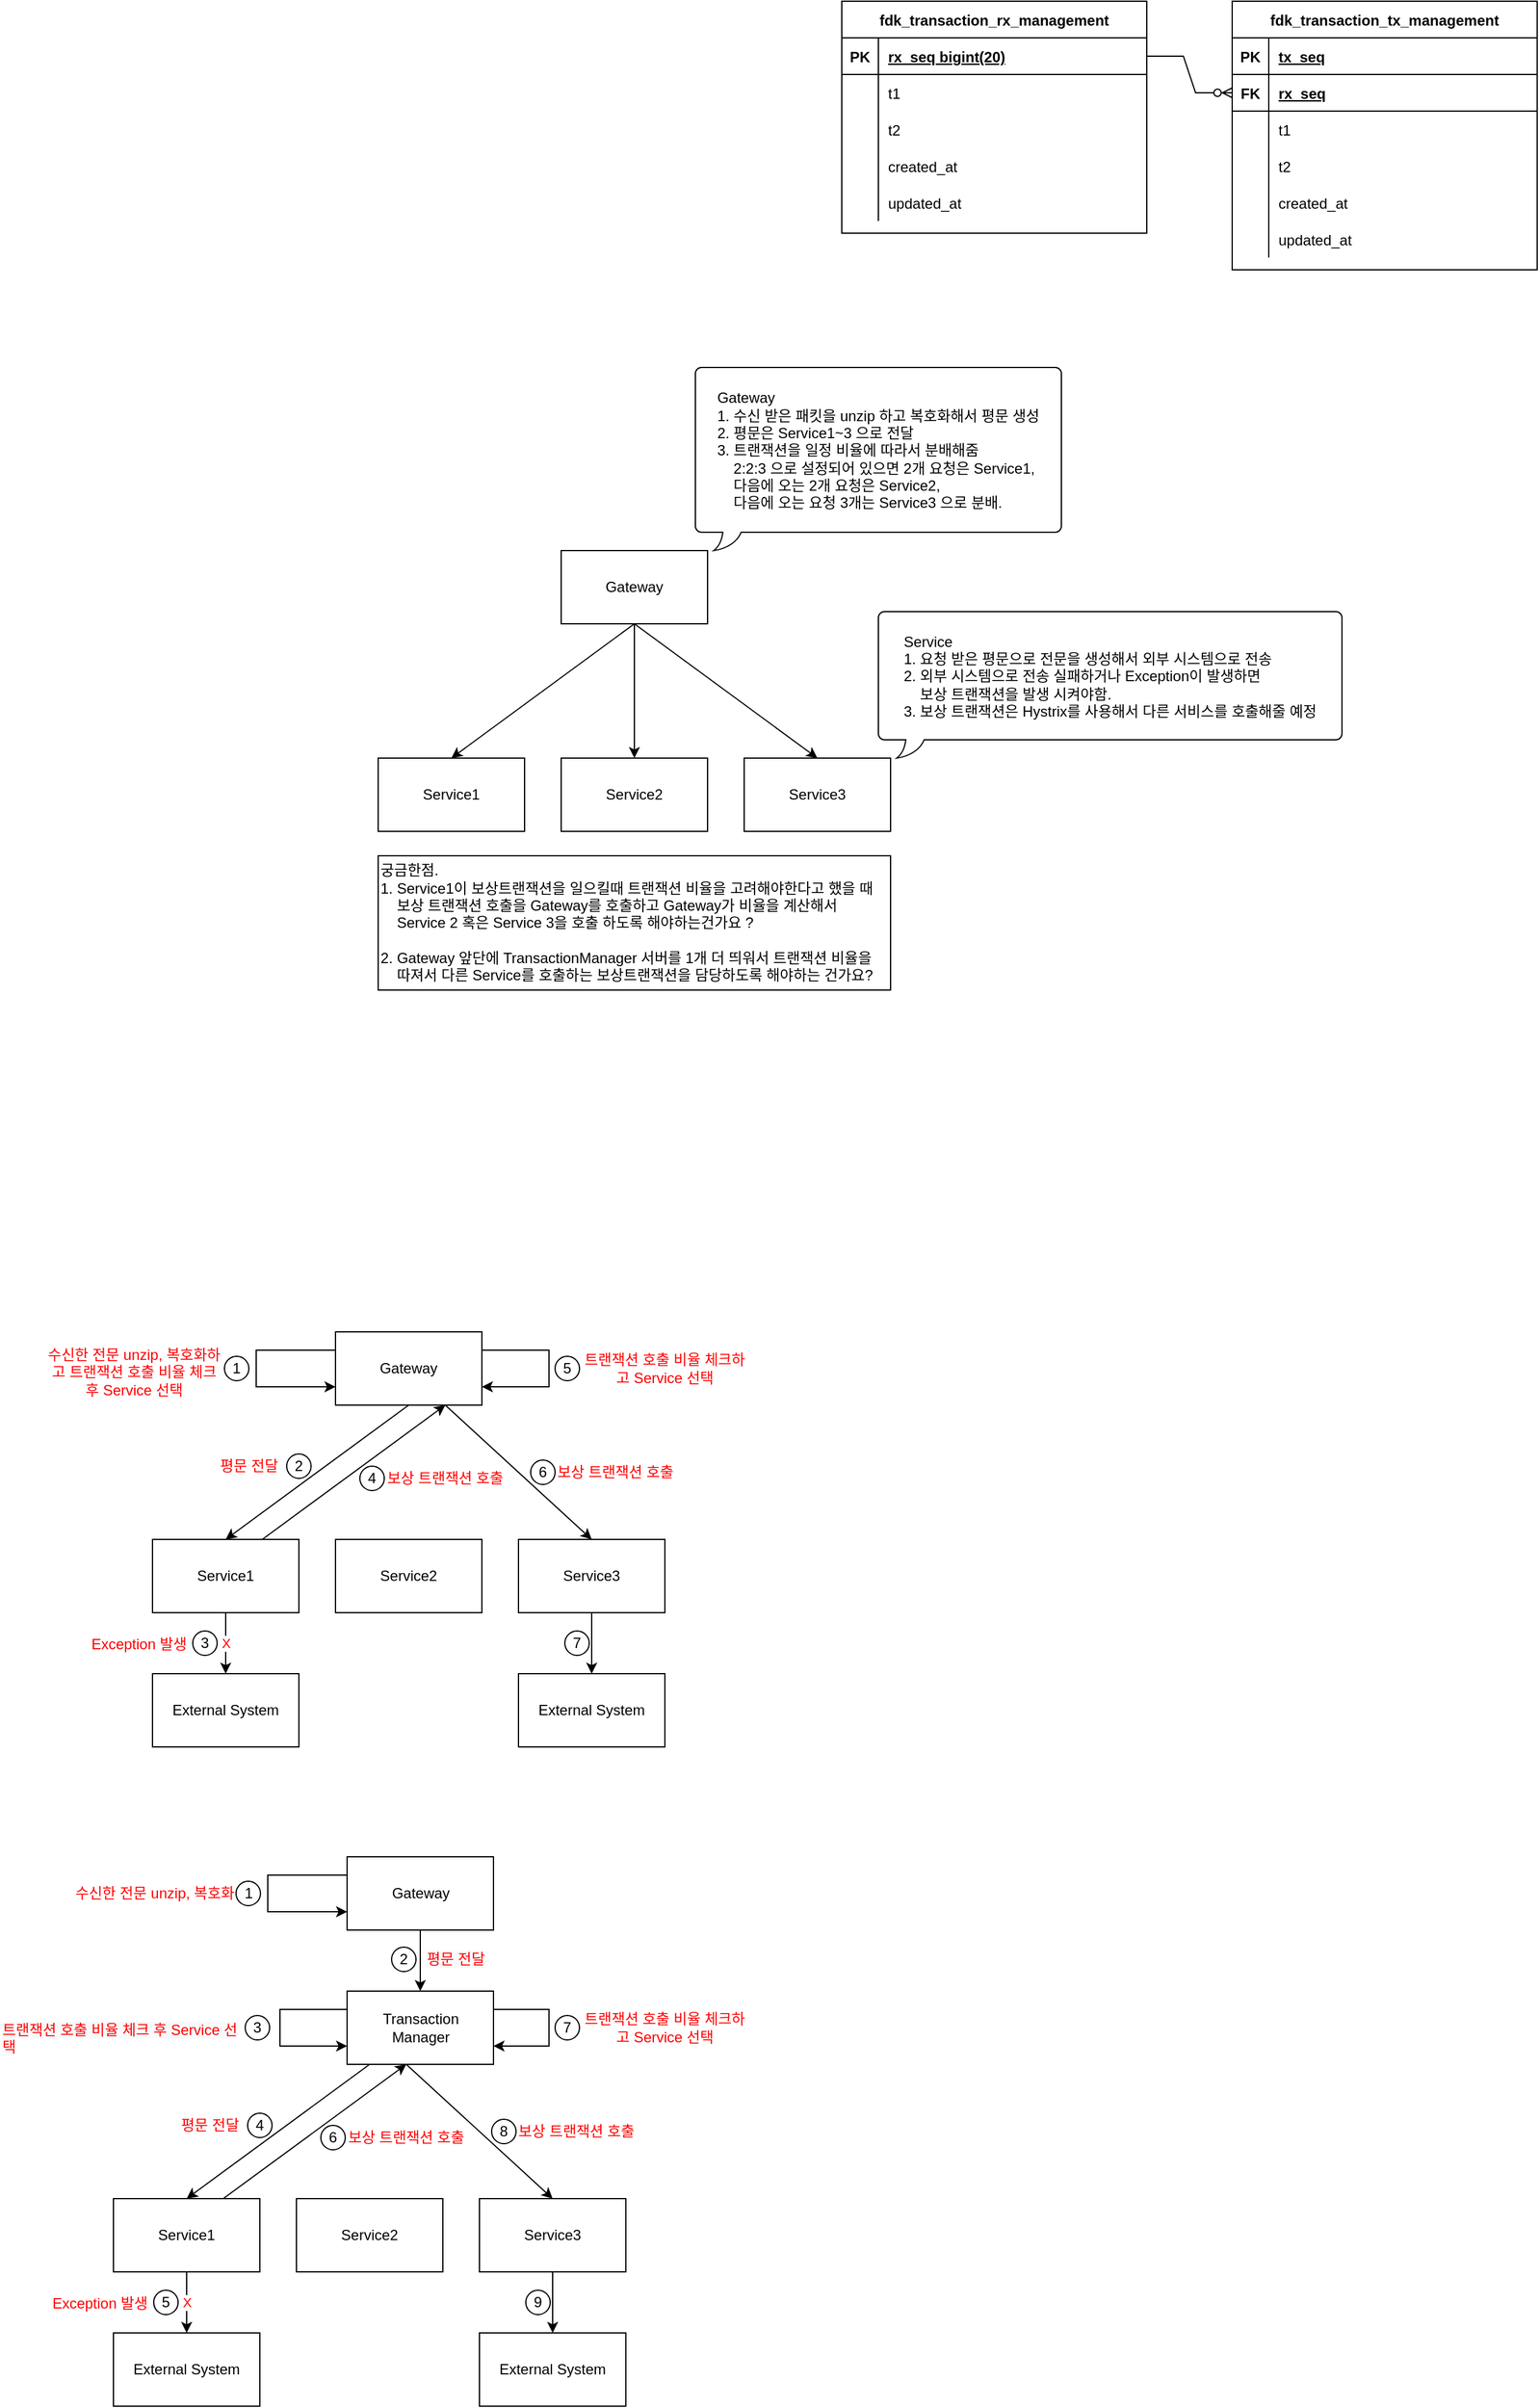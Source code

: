 <mxfile version="20.0.3" type="device"><diagram id="dr3csFHI7bt7FyzH8I2Q" name="Page-1"><mxGraphModel dx="2061" dy="793" grid="1" gridSize="10" guides="1" tooltips="1" connect="1" arrows="1" fold="1" page="1" pageScale="1" pageWidth="827" pageHeight="1169" math="0" shadow="0"><root><mxCell id="0"/><mxCell id="1" parent="0"/><mxCell id="jpMr4jHeJOyTuj1pDXC3-27" value="fdk_transaction_rx_management" style="shape=table;startSize=30;container=1;collapsible=1;childLayout=tableLayout;fixedRows=1;rowLines=0;fontStyle=1;align=center;resizeLast=1;" parent="1" vertex="1"><mxGeometry x="-40" y="240" width="250" height="190" as="geometry"><mxRectangle x="320" y="240" width="230" height="30" as="alternateBounds"/></mxGeometry></mxCell><mxCell id="jpMr4jHeJOyTuj1pDXC3-28" value="" style="shape=tableRow;horizontal=0;startSize=0;swimlaneHead=0;swimlaneBody=0;fillColor=none;collapsible=0;dropTarget=0;points=[[0,0.5],[1,0.5]];portConstraint=eastwest;top=0;left=0;right=0;bottom=1;" parent="jpMr4jHeJOyTuj1pDXC3-27" vertex="1"><mxGeometry y="30" width="250" height="30" as="geometry"/></mxCell><mxCell id="jpMr4jHeJOyTuj1pDXC3-29" value="PK" style="shape=partialRectangle;connectable=0;fillColor=none;top=0;left=0;bottom=0;right=0;fontStyle=1;overflow=hidden;" parent="jpMr4jHeJOyTuj1pDXC3-28" vertex="1"><mxGeometry width="30" height="30" as="geometry"><mxRectangle width="30" height="30" as="alternateBounds"/></mxGeometry></mxCell><mxCell id="jpMr4jHeJOyTuj1pDXC3-30" value="rx_seq bigint(20)" style="shape=partialRectangle;connectable=0;fillColor=none;top=0;left=0;bottom=0;right=0;align=left;spacingLeft=6;fontStyle=5;overflow=hidden;" parent="jpMr4jHeJOyTuj1pDXC3-28" vertex="1"><mxGeometry x="30" width="220" height="30" as="geometry"><mxRectangle width="220" height="30" as="alternateBounds"/></mxGeometry></mxCell><mxCell id="jpMr4jHeJOyTuj1pDXC3-31" value="" style="shape=tableRow;horizontal=0;startSize=0;swimlaneHead=0;swimlaneBody=0;fillColor=none;collapsible=0;dropTarget=0;points=[[0,0.5],[1,0.5]];portConstraint=eastwest;top=0;left=0;right=0;bottom=0;" parent="jpMr4jHeJOyTuj1pDXC3-27" vertex="1"><mxGeometry y="60" width="250" height="30" as="geometry"/></mxCell><mxCell id="jpMr4jHeJOyTuj1pDXC3-32" value="" style="shape=partialRectangle;connectable=0;fillColor=none;top=0;left=0;bottom=0;right=0;editable=1;overflow=hidden;" parent="jpMr4jHeJOyTuj1pDXC3-31" vertex="1"><mxGeometry width="30" height="30" as="geometry"><mxRectangle width="30" height="30" as="alternateBounds"/></mxGeometry></mxCell><mxCell id="jpMr4jHeJOyTuj1pDXC3-33" value="t1" style="shape=partialRectangle;connectable=0;fillColor=none;top=0;left=0;bottom=0;right=0;align=left;spacingLeft=6;overflow=hidden;" parent="jpMr4jHeJOyTuj1pDXC3-31" vertex="1"><mxGeometry x="30" width="220" height="30" as="geometry"><mxRectangle width="220" height="30" as="alternateBounds"/></mxGeometry></mxCell><mxCell id="jpMr4jHeJOyTuj1pDXC3-34" value="" style="shape=tableRow;horizontal=0;startSize=0;swimlaneHead=0;swimlaneBody=0;fillColor=none;collapsible=0;dropTarget=0;points=[[0,0.5],[1,0.5]];portConstraint=eastwest;top=0;left=0;right=0;bottom=0;" parent="jpMr4jHeJOyTuj1pDXC3-27" vertex="1"><mxGeometry y="90" width="250" height="30" as="geometry"/></mxCell><mxCell id="jpMr4jHeJOyTuj1pDXC3-35" value="" style="shape=partialRectangle;connectable=0;fillColor=none;top=0;left=0;bottom=0;right=0;editable=1;overflow=hidden;" parent="jpMr4jHeJOyTuj1pDXC3-34" vertex="1"><mxGeometry width="30" height="30" as="geometry"><mxRectangle width="30" height="30" as="alternateBounds"/></mxGeometry></mxCell><mxCell id="jpMr4jHeJOyTuj1pDXC3-36" value="t2" style="shape=partialRectangle;connectable=0;fillColor=none;top=0;left=0;bottom=0;right=0;align=left;spacingLeft=6;overflow=hidden;" parent="jpMr4jHeJOyTuj1pDXC3-34" vertex="1"><mxGeometry x="30" width="220" height="30" as="geometry"><mxRectangle width="220" height="30" as="alternateBounds"/></mxGeometry></mxCell><mxCell id="jpMr4jHeJOyTuj1pDXC3-40" value="" style="shape=tableRow;horizontal=0;startSize=0;swimlaneHead=0;swimlaneBody=0;fillColor=none;collapsible=0;dropTarget=0;points=[[0,0.5],[1,0.5]];portConstraint=eastwest;top=0;left=0;right=0;bottom=0;" parent="jpMr4jHeJOyTuj1pDXC3-27" vertex="1"><mxGeometry y="120" width="250" height="30" as="geometry"/></mxCell><mxCell id="jpMr4jHeJOyTuj1pDXC3-41" value="" style="shape=partialRectangle;connectable=0;fillColor=none;top=0;left=0;bottom=0;right=0;editable=1;overflow=hidden;" parent="jpMr4jHeJOyTuj1pDXC3-40" vertex="1"><mxGeometry width="30" height="30" as="geometry"><mxRectangle width="30" height="30" as="alternateBounds"/></mxGeometry></mxCell><mxCell id="jpMr4jHeJOyTuj1pDXC3-42" value="created_at" style="shape=partialRectangle;connectable=0;fillColor=none;top=0;left=0;bottom=0;right=0;align=left;spacingLeft=6;overflow=hidden;" parent="jpMr4jHeJOyTuj1pDXC3-40" vertex="1"><mxGeometry x="30" width="220" height="30" as="geometry"><mxRectangle width="220" height="30" as="alternateBounds"/></mxGeometry></mxCell><mxCell id="jpMr4jHeJOyTuj1pDXC3-78" value="" style="shape=tableRow;horizontal=0;startSize=0;swimlaneHead=0;swimlaneBody=0;fillColor=none;collapsible=0;dropTarget=0;points=[[0,0.5],[1,0.5]];portConstraint=eastwest;top=0;left=0;right=0;bottom=0;" parent="jpMr4jHeJOyTuj1pDXC3-27" vertex="1"><mxGeometry y="150" width="250" height="30" as="geometry"/></mxCell><mxCell id="jpMr4jHeJOyTuj1pDXC3-79" value="" style="shape=partialRectangle;connectable=0;fillColor=none;top=0;left=0;bottom=0;right=0;editable=1;overflow=hidden;" parent="jpMr4jHeJOyTuj1pDXC3-78" vertex="1"><mxGeometry width="30" height="30" as="geometry"><mxRectangle width="30" height="30" as="alternateBounds"/></mxGeometry></mxCell><mxCell id="jpMr4jHeJOyTuj1pDXC3-80" value="updated_at" style="shape=partialRectangle;connectable=0;fillColor=none;top=0;left=0;bottom=0;right=0;align=left;spacingLeft=6;overflow=hidden;" parent="jpMr4jHeJOyTuj1pDXC3-78" vertex="1"><mxGeometry x="30" width="220" height="30" as="geometry"><mxRectangle width="220" height="30" as="alternateBounds"/></mxGeometry></mxCell><mxCell id="jpMr4jHeJOyTuj1pDXC3-91" value="fdk_transaction_tx_management" style="shape=table;startSize=30;container=1;collapsible=1;childLayout=tableLayout;fixedRows=1;rowLines=0;fontStyle=1;align=center;resizeLast=1;" parent="1" vertex="1"><mxGeometry x="280" y="240" width="250" height="220" as="geometry"><mxRectangle x="320" y="240" width="230" height="30" as="alternateBounds"/></mxGeometry></mxCell><mxCell id="jpMr4jHeJOyTuj1pDXC3-92" value="" style="shape=tableRow;horizontal=0;startSize=0;swimlaneHead=0;swimlaneBody=0;fillColor=none;collapsible=0;dropTarget=0;points=[[0,0.5],[1,0.5]];portConstraint=eastwest;top=0;left=0;right=0;bottom=1;" parent="jpMr4jHeJOyTuj1pDXC3-91" vertex="1"><mxGeometry y="30" width="250" height="30" as="geometry"/></mxCell><mxCell id="jpMr4jHeJOyTuj1pDXC3-93" value="PK" style="shape=partialRectangle;connectable=0;fillColor=none;top=0;left=0;bottom=0;right=0;fontStyle=1;overflow=hidden;" parent="jpMr4jHeJOyTuj1pDXC3-92" vertex="1"><mxGeometry width="30" height="30" as="geometry"><mxRectangle width="30" height="30" as="alternateBounds"/></mxGeometry></mxCell><mxCell id="jpMr4jHeJOyTuj1pDXC3-94" value="tx_seq" style="shape=partialRectangle;connectable=0;fillColor=none;top=0;left=0;bottom=0;right=0;align=left;spacingLeft=6;fontStyle=5;overflow=hidden;" parent="jpMr4jHeJOyTuj1pDXC3-92" vertex="1"><mxGeometry x="30" width="220" height="30" as="geometry"><mxRectangle width="220" height="30" as="alternateBounds"/></mxGeometry></mxCell><mxCell id="jpMr4jHeJOyTuj1pDXC3-110" value="" style="shape=tableRow;horizontal=0;startSize=0;swimlaneHead=0;swimlaneBody=0;fillColor=none;collapsible=0;dropTarget=0;points=[[0,0.5],[1,0.5]];portConstraint=eastwest;top=0;left=0;right=0;bottom=1;" parent="jpMr4jHeJOyTuj1pDXC3-91" vertex="1"><mxGeometry y="60" width="250" height="30" as="geometry"/></mxCell><mxCell id="jpMr4jHeJOyTuj1pDXC3-111" value="FK" style="shape=partialRectangle;connectable=0;fillColor=none;top=0;left=0;bottom=0;right=0;fontStyle=1;overflow=hidden;" parent="jpMr4jHeJOyTuj1pDXC3-110" vertex="1"><mxGeometry width="30" height="30" as="geometry"><mxRectangle width="30" height="30" as="alternateBounds"/></mxGeometry></mxCell><mxCell id="jpMr4jHeJOyTuj1pDXC3-112" value="rx_seq" style="shape=partialRectangle;connectable=0;fillColor=none;top=0;left=0;bottom=0;right=0;align=left;spacingLeft=6;fontStyle=5;overflow=hidden;" parent="jpMr4jHeJOyTuj1pDXC3-110" vertex="1"><mxGeometry x="30" width="220" height="30" as="geometry"><mxRectangle width="220" height="30" as="alternateBounds"/></mxGeometry></mxCell><mxCell id="jpMr4jHeJOyTuj1pDXC3-95" value="" style="shape=tableRow;horizontal=0;startSize=0;swimlaneHead=0;swimlaneBody=0;fillColor=none;collapsible=0;dropTarget=0;points=[[0,0.5],[1,0.5]];portConstraint=eastwest;top=0;left=0;right=0;bottom=0;" parent="jpMr4jHeJOyTuj1pDXC3-91" vertex="1"><mxGeometry y="90" width="250" height="30" as="geometry"/></mxCell><mxCell id="jpMr4jHeJOyTuj1pDXC3-96" value="" style="shape=partialRectangle;connectable=0;fillColor=none;top=0;left=0;bottom=0;right=0;editable=1;overflow=hidden;" parent="jpMr4jHeJOyTuj1pDXC3-95" vertex="1"><mxGeometry width="30" height="30" as="geometry"><mxRectangle width="30" height="30" as="alternateBounds"/></mxGeometry></mxCell><mxCell id="jpMr4jHeJOyTuj1pDXC3-97" value="t1" style="shape=partialRectangle;connectable=0;fillColor=none;top=0;left=0;bottom=0;right=0;align=left;spacingLeft=6;overflow=hidden;" parent="jpMr4jHeJOyTuj1pDXC3-95" vertex="1"><mxGeometry x="30" width="220" height="30" as="geometry"><mxRectangle width="220" height="30" as="alternateBounds"/></mxGeometry></mxCell><mxCell id="jpMr4jHeJOyTuj1pDXC3-98" value="" style="shape=tableRow;horizontal=0;startSize=0;swimlaneHead=0;swimlaneBody=0;fillColor=none;collapsible=0;dropTarget=0;points=[[0,0.5],[1,0.5]];portConstraint=eastwest;top=0;left=0;right=0;bottom=0;" parent="jpMr4jHeJOyTuj1pDXC3-91" vertex="1"><mxGeometry y="120" width="250" height="30" as="geometry"/></mxCell><mxCell id="jpMr4jHeJOyTuj1pDXC3-99" value="" style="shape=partialRectangle;connectable=0;fillColor=none;top=0;left=0;bottom=0;right=0;editable=1;overflow=hidden;" parent="jpMr4jHeJOyTuj1pDXC3-98" vertex="1"><mxGeometry width="30" height="30" as="geometry"><mxRectangle width="30" height="30" as="alternateBounds"/></mxGeometry></mxCell><mxCell id="jpMr4jHeJOyTuj1pDXC3-100" value="t2" style="shape=partialRectangle;connectable=0;fillColor=none;top=0;left=0;bottom=0;right=0;align=left;spacingLeft=6;overflow=hidden;" parent="jpMr4jHeJOyTuj1pDXC3-98" vertex="1"><mxGeometry x="30" width="220" height="30" as="geometry"><mxRectangle width="220" height="30" as="alternateBounds"/></mxGeometry></mxCell><mxCell id="jpMr4jHeJOyTuj1pDXC3-101" value="" style="shape=tableRow;horizontal=0;startSize=0;swimlaneHead=0;swimlaneBody=0;fillColor=none;collapsible=0;dropTarget=0;points=[[0,0.5],[1,0.5]];portConstraint=eastwest;top=0;left=0;right=0;bottom=0;" parent="jpMr4jHeJOyTuj1pDXC3-91" vertex="1"><mxGeometry y="150" width="250" height="30" as="geometry"/></mxCell><mxCell id="jpMr4jHeJOyTuj1pDXC3-102" value="" style="shape=partialRectangle;connectable=0;fillColor=none;top=0;left=0;bottom=0;right=0;editable=1;overflow=hidden;" parent="jpMr4jHeJOyTuj1pDXC3-101" vertex="1"><mxGeometry width="30" height="30" as="geometry"><mxRectangle width="30" height="30" as="alternateBounds"/></mxGeometry></mxCell><mxCell id="jpMr4jHeJOyTuj1pDXC3-103" value="created_at" style="shape=partialRectangle;connectable=0;fillColor=none;top=0;left=0;bottom=0;right=0;align=left;spacingLeft=6;overflow=hidden;" parent="jpMr4jHeJOyTuj1pDXC3-101" vertex="1"><mxGeometry x="30" width="220" height="30" as="geometry"><mxRectangle width="220" height="30" as="alternateBounds"/></mxGeometry></mxCell><mxCell id="jpMr4jHeJOyTuj1pDXC3-104" value="" style="shape=tableRow;horizontal=0;startSize=0;swimlaneHead=0;swimlaneBody=0;fillColor=none;collapsible=0;dropTarget=0;points=[[0,0.5],[1,0.5]];portConstraint=eastwest;top=0;left=0;right=0;bottom=0;" parent="jpMr4jHeJOyTuj1pDXC3-91" vertex="1"><mxGeometry y="180" width="250" height="30" as="geometry"/></mxCell><mxCell id="jpMr4jHeJOyTuj1pDXC3-105" value="" style="shape=partialRectangle;connectable=0;fillColor=none;top=0;left=0;bottom=0;right=0;editable=1;overflow=hidden;" parent="jpMr4jHeJOyTuj1pDXC3-104" vertex="1"><mxGeometry width="30" height="30" as="geometry"><mxRectangle width="30" height="30" as="alternateBounds"/></mxGeometry></mxCell><mxCell id="jpMr4jHeJOyTuj1pDXC3-106" value="updated_at" style="shape=partialRectangle;connectable=0;fillColor=none;top=0;left=0;bottom=0;right=0;align=left;spacingLeft=6;overflow=hidden;" parent="jpMr4jHeJOyTuj1pDXC3-104" vertex="1"><mxGeometry x="30" width="220" height="30" as="geometry"><mxRectangle width="220" height="30" as="alternateBounds"/></mxGeometry></mxCell><mxCell id="jpMr4jHeJOyTuj1pDXC3-114" value="" style="edgeStyle=entityRelationEdgeStyle;fontSize=12;html=1;endArrow=ERzeroToMany;endFill=1;rounded=0;fontFamily=Helvetica;fontColor=default;exitX=1;exitY=0.5;exitDx=0;exitDy=0;entryX=0;entryY=0.5;entryDx=0;entryDy=0;" parent="1" source="jpMr4jHeJOyTuj1pDXC3-28" target="jpMr4jHeJOyTuj1pDXC3-110" edge="1"><mxGeometry width="100" height="100" relative="1" as="geometry"><mxPoint x="360" y="490" as="sourcePoint"/><mxPoint x="460" y="390" as="targetPoint"/></mxGeometry></mxCell><mxCell id="4-lHO5G8C1n3di6z6vY6-1" value="Gateway" style="rounded=0;whiteSpace=wrap;html=1;" vertex="1" parent="1"><mxGeometry x="-270" y="690" width="120" height="60" as="geometry"/></mxCell><mxCell id="4-lHO5G8C1n3di6z6vY6-2" value="Service1" style="rounded=0;whiteSpace=wrap;html=1;" vertex="1" parent="1"><mxGeometry x="-420" y="860" width="120" height="60" as="geometry"/></mxCell><mxCell id="4-lHO5G8C1n3di6z6vY6-3" value="Service2" style="rounded=0;whiteSpace=wrap;html=1;" vertex="1" parent="1"><mxGeometry x="-270" y="860" width="120" height="60" as="geometry"/></mxCell><mxCell id="4-lHO5G8C1n3di6z6vY6-4" value="Service3" style="rounded=0;whiteSpace=wrap;html=1;" vertex="1" parent="1"><mxGeometry x="-120" y="860" width="120" height="60" as="geometry"/></mxCell><mxCell id="4-lHO5G8C1n3di6z6vY6-5" value="&lt;div style=&quot;text-align: left;&quot;&gt;&lt;span style=&quot;background-color: initial;&quot;&gt;Gateway&lt;/span&gt;&lt;/div&gt;&lt;div style=&quot;text-align: left;&quot;&gt;&lt;span style=&quot;background-color: initial;&quot;&gt;1. 수신 받은 패킷을 unzip 하고 복호화해서 평문 생성&lt;/span&gt;&lt;/div&gt;&lt;div style=&quot;text-align: left;&quot;&gt;&lt;span style=&quot;background-color: initial;&quot;&gt;2. 평문은 Service1~3 으로 전달&lt;/span&gt;&lt;/div&gt;&lt;div style=&quot;text-align: left;&quot;&gt;&lt;span style=&quot;background-color: initial;&quot;&gt;3. 트랜잭션을 일정 비율에 따라서 분배해줌&lt;/span&gt;&lt;/div&gt;&lt;div style=&quot;text-align: left;&quot;&gt;&lt;span style=&quot;background-color: initial;&quot;&gt;&amp;nbsp; &amp;nbsp; 2:2:3 으로 설정되어 있으면 2개 요청은 Service1,&lt;/span&gt;&lt;/div&gt;&lt;div style=&quot;text-align: left;&quot;&gt;&lt;span style=&quot;background-color: initial;&quot;&gt;&amp;nbsp; &amp;nbsp; 다음에 오는 2개 요청은 Service2,&lt;/span&gt;&lt;/div&gt;&lt;div style=&quot;text-align: left;&quot;&gt;&lt;span style=&quot;background-color: initial;&quot;&gt;&amp;nbsp; &amp;nbsp; 다음에 오는 요청 3개는 Service3 으로 분배.&lt;/span&gt;&lt;/div&gt;" style="whiteSpace=wrap;html=1;shape=mxgraph.basic.roundRectCallout;dx=30;dy=15;size=5;boundedLbl=1;" vertex="1" parent="1"><mxGeometry x="-160" y="540" width="300" height="150" as="geometry"/></mxCell><mxCell id="4-lHO5G8C1n3di6z6vY6-6" value="" style="endArrow=classic;html=1;rounded=0;exitX=0.5;exitY=1;exitDx=0;exitDy=0;entryX=0.5;entryY=0;entryDx=0;entryDy=0;" edge="1" parent="1" source="4-lHO5G8C1n3di6z6vY6-1" target="4-lHO5G8C1n3di6z6vY6-2"><mxGeometry width="50" height="50" relative="1" as="geometry"><mxPoint x="-220" y="930" as="sourcePoint"/><mxPoint x="-170" y="880" as="targetPoint"/></mxGeometry></mxCell><mxCell id="4-lHO5G8C1n3di6z6vY6-7" value="" style="endArrow=classic;html=1;rounded=0;exitX=0.5;exitY=1;exitDx=0;exitDy=0;entryX=0.5;entryY=0;entryDx=0;entryDy=0;" edge="1" parent="1" source="4-lHO5G8C1n3di6z6vY6-1" target="4-lHO5G8C1n3di6z6vY6-3"><mxGeometry width="50" height="50" relative="1" as="geometry"><mxPoint x="-200" y="760" as="sourcePoint"/><mxPoint x="-350" y="870" as="targetPoint"/></mxGeometry></mxCell><mxCell id="4-lHO5G8C1n3di6z6vY6-8" value="" style="endArrow=classic;html=1;rounded=0;exitX=0.5;exitY=1;exitDx=0;exitDy=0;entryX=0.5;entryY=0;entryDx=0;entryDy=0;" edge="1" parent="1" source="4-lHO5G8C1n3di6z6vY6-1" target="4-lHO5G8C1n3di6z6vY6-4"><mxGeometry width="50" height="50" relative="1" as="geometry"><mxPoint x="-200" y="760" as="sourcePoint"/><mxPoint x="-200" y="870" as="targetPoint"/></mxGeometry></mxCell><mxCell id="4-lHO5G8C1n3di6z6vY6-9" value="&lt;div style=&quot;text-align: left;&quot;&gt;Service&lt;/div&gt;&lt;div style=&quot;text-align: left;&quot;&gt;&lt;span style=&quot;background-color: initial;&quot;&gt;1. 요청 받은 평문으로 전문을 생성해서 외부 시스템으로 전송&lt;br&gt;&lt;/span&gt;&lt;/div&gt;&lt;div style=&quot;text-align: left;&quot;&gt;&lt;span style=&quot;background-color: initial;&quot;&gt;2. 외부 시스템으로 전송 실패하거나 Exception이 발생하면&amp;nbsp;&lt;/span&gt;&lt;/div&gt;&lt;div style=&quot;text-align: left;&quot;&gt;&lt;span style=&quot;background-color: initial;&quot;&gt;&amp;nbsp; &amp;nbsp; 보상 트랜잭션을 발생 시켜야함.&lt;/span&gt;&lt;/div&gt;&lt;div style=&quot;text-align: left;&quot;&gt;&lt;span style=&quot;background-color: initial;&quot;&gt;3. 보상 트랜잭션은 Hystrix를 사용해서 다른 서비스를 호출해줄 예정&lt;/span&gt;&lt;/div&gt;" style="whiteSpace=wrap;html=1;shape=mxgraph.basic.roundRectCallout;dx=30;dy=15;size=5;boundedLbl=1;" vertex="1" parent="1"><mxGeometry x="-10" y="740" width="380" height="120" as="geometry"/></mxCell><mxCell id="4-lHO5G8C1n3di6z6vY6-11" value="궁금한점.&lt;br&gt;1. Service1이 보상트랜잭션을 일으킬때 트랜잭션 비율을 고려해야한다고 했을 때&lt;br&gt;&amp;nbsp; &amp;nbsp; 보상 트랜잭션 호출을 Gateway를 호출하고 Gateway가 비율을 계산해서 &lt;br&gt;&amp;nbsp; &amp;nbsp; Service 2 혹은 Service 3을 호출 하도록 해야하는건가요 ?&lt;br&gt;&lt;br&gt;2. Gateway 앞단에 TransactionManager 서버를 1개 더 띄워서 트랜잭션 비율을 &lt;br&gt;&amp;nbsp; &amp;nbsp; 따져서 다른 Service를 호출하는 보상트랜잭션을 담당하도록 해야하는 건가요?" style="rounded=0;whiteSpace=wrap;html=1;align=left;verticalAlign=middle;" vertex="1" parent="1"><mxGeometry x="-420" y="940" width="420" height="110" as="geometry"/></mxCell><mxCell id="4-lHO5G8C1n3di6z6vY6-12" value="Gateway" style="rounded=0;whiteSpace=wrap;html=1;" vertex="1" parent="1"><mxGeometry x="-455" y="1330" width="120" height="60" as="geometry"/></mxCell><mxCell id="4-lHO5G8C1n3di6z6vY6-13" value="Service1" style="rounded=0;whiteSpace=wrap;html=1;" vertex="1" parent="1"><mxGeometry x="-605" y="1500" width="120" height="60" as="geometry"/></mxCell><mxCell id="4-lHO5G8C1n3di6z6vY6-14" value="Service2" style="rounded=0;whiteSpace=wrap;html=1;" vertex="1" parent="1"><mxGeometry x="-455" y="1500" width="120" height="60" as="geometry"/></mxCell><mxCell id="4-lHO5G8C1n3di6z6vY6-15" value="Service3" style="rounded=0;whiteSpace=wrap;html=1;" vertex="1" parent="1"><mxGeometry x="-305" y="1500" width="120" height="60" as="geometry"/></mxCell><mxCell id="4-lHO5G8C1n3di6z6vY6-16" value="" style="endArrow=classic;html=1;rounded=0;exitX=0.5;exitY=1;exitDx=0;exitDy=0;entryX=0.5;entryY=0;entryDx=0;entryDy=0;" edge="1" parent="1" source="4-lHO5G8C1n3di6z6vY6-12" target="4-lHO5G8C1n3di6z6vY6-13"><mxGeometry width="50" height="50" relative="1" as="geometry"><mxPoint x="-405" y="1570" as="sourcePoint"/><mxPoint x="-355" y="1520" as="targetPoint"/></mxGeometry></mxCell><mxCell id="4-lHO5G8C1n3di6z6vY6-20" value="2" style="ellipse;whiteSpace=wrap;html=1;" vertex="1" parent="1"><mxGeometry x="-495" y="1430" width="20" height="20" as="geometry"/></mxCell><mxCell id="4-lHO5G8C1n3di6z6vY6-21" value="External System" style="rounded=0;whiteSpace=wrap;html=1;" vertex="1" parent="1"><mxGeometry x="-605" y="1610" width="120" height="60" as="geometry"/></mxCell><mxCell id="4-lHO5G8C1n3di6z6vY6-22" value="X" style="endArrow=classic;html=1;rounded=0;exitX=0.5;exitY=1;exitDx=0;exitDy=0;entryX=0.5;entryY=0;entryDx=0;entryDy=0;fontColor=#FF0000;" edge="1" parent="1" source="4-lHO5G8C1n3di6z6vY6-13" target="4-lHO5G8C1n3di6z6vY6-21"><mxGeometry width="50" height="50" relative="1" as="geometry"><mxPoint x="-385" y="1400" as="sourcePoint"/><mxPoint x="-535" y="1510" as="targetPoint"/></mxGeometry></mxCell><mxCell id="4-lHO5G8C1n3di6z6vY6-23" value="3" style="ellipse;whiteSpace=wrap;html=1;" vertex="1" parent="1"><mxGeometry x="-572" y="1575" width="20" height="20" as="geometry"/></mxCell><mxCell id="4-lHO5G8C1n3di6z6vY6-24" value="" style="endArrow=classic;html=1;rounded=0;exitX=0.75;exitY=0;exitDx=0;exitDy=0;entryX=0.75;entryY=1;entryDx=0;entryDy=0;" edge="1" parent="1" source="4-lHO5G8C1n3di6z6vY6-13" target="4-lHO5G8C1n3di6z6vY6-12"><mxGeometry width="50" height="50" relative="1" as="geometry"><mxPoint x="-385" y="1400" as="sourcePoint"/><mxPoint x="-535" y="1510" as="targetPoint"/></mxGeometry></mxCell><mxCell id="4-lHO5G8C1n3di6z6vY6-25" value="4" style="ellipse;whiteSpace=wrap;html=1;" vertex="1" parent="1"><mxGeometry x="-435" y="1440" width="20" height="20" as="geometry"/></mxCell><mxCell id="4-lHO5G8C1n3di6z6vY6-26" value="보상 트랜잭션 호출" style="text;html=1;strokeColor=none;fillColor=none;align=center;verticalAlign=middle;whiteSpace=wrap;rounded=0;fontColor=#FF0000;" vertex="1" parent="1"><mxGeometry x="-415" y="1435" width="100" height="30" as="geometry"/></mxCell><mxCell id="4-lHO5G8C1n3di6z6vY6-29" value="" style="edgeStyle=elbowEdgeStyle;elbow=vertical;endArrow=classic;html=1;rounded=0;fontColor=#FF0000;exitX=1;exitY=0.25;exitDx=0;exitDy=0;" edge="1" parent="1" source="4-lHO5G8C1n3di6z6vY6-12" target="4-lHO5G8C1n3di6z6vY6-12"><mxGeometry width="50" height="50" relative="1" as="geometry"><mxPoint x="-285" y="1590" as="sourcePoint"/><mxPoint x="-235" y="1540" as="targetPoint"/><Array as="points"><mxPoint x="-280" y="1345"/></Array></mxGeometry></mxCell><mxCell id="4-lHO5G8C1n3di6z6vY6-30" value="5" style="ellipse;whiteSpace=wrap;html=1;" vertex="1" parent="1"><mxGeometry x="-275" y="1350" width="20" height="20" as="geometry"/></mxCell><mxCell id="4-lHO5G8C1n3di6z6vY6-31" value="트랜잭션 호출 비율 체크하고 Service 선택" style="text;html=1;strokeColor=none;fillColor=none;align=center;verticalAlign=middle;whiteSpace=wrap;rounded=0;fontColor=#FF0000;" vertex="1" parent="1"><mxGeometry x="-255" y="1345" width="140" height="30" as="geometry"/></mxCell><mxCell id="4-lHO5G8C1n3di6z6vY6-33" value="" style="endArrow=classic;html=1;rounded=0;exitX=0.75;exitY=1;exitDx=0;exitDy=0;entryX=0.5;entryY=0;entryDx=0;entryDy=0;" edge="1" parent="1" source="4-lHO5G8C1n3di6z6vY6-12" target="4-lHO5G8C1n3di6z6vY6-15"><mxGeometry width="50" height="50" relative="1" as="geometry"><mxPoint x="-385" y="1400" as="sourcePoint"/><mxPoint x="-535" y="1510" as="targetPoint"/></mxGeometry></mxCell><mxCell id="4-lHO5G8C1n3di6z6vY6-36" value="6" style="ellipse;whiteSpace=wrap;html=1;" vertex="1" parent="1"><mxGeometry x="-295" y="1435" width="20" height="20" as="geometry"/></mxCell><mxCell id="4-lHO5G8C1n3di6z6vY6-37" value="보상 트랜잭션 호출" style="text;html=1;strokeColor=none;fillColor=none;align=left;verticalAlign=middle;whiteSpace=wrap;rounded=0;fontColor=#FF0000;" vertex="1" parent="1"><mxGeometry x="-275" y="1430" width="140" height="30" as="geometry"/></mxCell><mxCell id="4-lHO5G8C1n3di6z6vY6-38" value="External System" style="rounded=0;whiteSpace=wrap;html=1;" vertex="1" parent="1"><mxGeometry x="-305" y="1610" width="120" height="60" as="geometry"/></mxCell><mxCell id="4-lHO5G8C1n3di6z6vY6-39" value="" style="endArrow=classic;html=1;rounded=0;exitX=0.5;exitY=1;exitDx=0;exitDy=0;entryX=0.5;entryY=0;entryDx=0;entryDy=0;fontColor=#FF0000;" edge="1" parent="1" target="4-lHO5G8C1n3di6z6vY6-38" source="4-lHO5G8C1n3di6z6vY6-15"><mxGeometry width="50" height="50" relative="1" as="geometry"><mxPoint x="-245" y="1550" as="sourcePoint"/><mxPoint x="-235" y="1500" as="targetPoint"/></mxGeometry></mxCell><mxCell id="4-lHO5G8C1n3di6z6vY6-40" value="7" style="ellipse;whiteSpace=wrap;html=1;" vertex="1" parent="1"><mxGeometry x="-267" y="1575" width="20" height="20" as="geometry"/></mxCell><mxCell id="4-lHO5G8C1n3di6z6vY6-41" value="평문 전달" style="text;html=1;strokeColor=none;fillColor=none;align=right;verticalAlign=middle;whiteSpace=wrap;rounded=0;fontColor=#FF0000;" vertex="1" parent="1"><mxGeometry x="-570" y="1425" width="70" height="30" as="geometry"/></mxCell><mxCell id="4-lHO5G8C1n3di6z6vY6-42" value="Exception 발생" style="text;html=1;strokeColor=none;fillColor=none;align=center;verticalAlign=middle;whiteSpace=wrap;rounded=0;fontColor=#FF0000;" vertex="1" parent="1"><mxGeometry x="-662" y="1571" width="92" height="30" as="geometry"/></mxCell><mxCell id="4-lHO5G8C1n3di6z6vY6-66" value="" style="edgeStyle=elbowEdgeStyle;elbow=vertical;endArrow=classic;html=1;rounded=0;fontColor=#FF0000;exitX=0;exitY=0.25;exitDx=0;exitDy=0;entryX=0;entryY=0.75;entryDx=0;entryDy=0;" edge="1" parent="1" source="4-lHO5G8C1n3di6z6vY6-12" target="4-lHO5G8C1n3di6z6vY6-12"><mxGeometry width="50" height="50" relative="1" as="geometry"><mxPoint x="-325" y="1355" as="sourcePoint"/><mxPoint x="-325" y="1385" as="targetPoint"/><Array as="points"><mxPoint x="-520" y="1360"/><mxPoint x="-570" y="1355"/></Array></mxGeometry></mxCell><mxCell id="4-lHO5G8C1n3di6z6vY6-67" value="1" style="ellipse;whiteSpace=wrap;html=1;" vertex="1" parent="1"><mxGeometry x="-546" y="1350" width="20" height="20" as="geometry"/></mxCell><mxCell id="4-lHO5G8C1n3di6z6vY6-68" value="수신한 전문 unzip, 복호화하고 트랜잭션 호출 비율 체크 후 Service 선택" style="text;html=1;strokeColor=none;fillColor=none;align=center;verticalAlign=middle;whiteSpace=wrap;rounded=0;fontColor=#FF0000;" vertex="1" parent="1"><mxGeometry x="-694" y="1335" width="148" height="55" as="geometry"/></mxCell><mxCell id="4-lHO5G8C1n3di6z6vY6-96" style="edgeStyle=orthogonalEdgeStyle;rounded=0;orthogonalLoop=1;jettySize=auto;html=1;exitX=0.5;exitY=1;exitDx=0;exitDy=0;entryX=0.5;entryY=0;entryDx=0;entryDy=0;fontColor=#FF0000;" edge="1" parent="1" source="4-lHO5G8C1n3di6z6vY6-69" target="4-lHO5G8C1n3di6z6vY6-95"><mxGeometry relative="1" as="geometry"/></mxCell><mxCell id="4-lHO5G8C1n3di6z6vY6-69" value="Gateway" style="rounded=0;whiteSpace=wrap;html=1;" vertex="1" parent="1"><mxGeometry x="-445.5" y="1760" width="120" height="60" as="geometry"/></mxCell><mxCell id="4-lHO5G8C1n3di6z6vY6-70" value="Service1" style="rounded=0;whiteSpace=wrap;html=1;" vertex="1" parent="1"><mxGeometry x="-637" y="2040" width="120" height="60" as="geometry"/></mxCell><mxCell id="4-lHO5G8C1n3di6z6vY6-71" value="Service2" style="rounded=0;whiteSpace=wrap;html=1;" vertex="1" parent="1"><mxGeometry x="-487" y="2040" width="120" height="60" as="geometry"/></mxCell><mxCell id="4-lHO5G8C1n3di6z6vY6-72" value="Service3" style="rounded=0;whiteSpace=wrap;html=1;" vertex="1" parent="1"><mxGeometry x="-337" y="2040" width="120" height="60" as="geometry"/></mxCell><mxCell id="4-lHO5G8C1n3di6z6vY6-73" value="" style="endArrow=classic;html=1;rounded=0;exitX=0.5;exitY=1;exitDx=0;exitDy=0;entryX=0.5;entryY=0;entryDx=0;entryDy=0;" edge="1" parent="1" target="4-lHO5G8C1n3di6z6vY6-70"><mxGeometry width="50" height="50" relative="1" as="geometry"><mxPoint x="-427" y="1930" as="sourcePoint"/><mxPoint x="-387" y="2060" as="targetPoint"/></mxGeometry></mxCell><mxCell id="4-lHO5G8C1n3di6z6vY6-74" value="4" style="ellipse;whiteSpace=wrap;html=1;" vertex="1" parent="1"><mxGeometry x="-527" y="1970" width="20" height="20" as="geometry"/></mxCell><mxCell id="4-lHO5G8C1n3di6z6vY6-75" value="External System" style="rounded=0;whiteSpace=wrap;html=1;" vertex="1" parent="1"><mxGeometry x="-637" y="2150" width="120" height="60" as="geometry"/></mxCell><mxCell id="4-lHO5G8C1n3di6z6vY6-76" value="X" style="endArrow=classic;html=1;rounded=0;exitX=0.5;exitY=1;exitDx=0;exitDy=0;entryX=0.5;entryY=0;entryDx=0;entryDy=0;fontColor=#FF0000;" edge="1" parent="1" source="4-lHO5G8C1n3di6z6vY6-70" target="4-lHO5G8C1n3di6z6vY6-75"><mxGeometry width="50" height="50" relative="1" as="geometry"><mxPoint x="-417" y="1940" as="sourcePoint"/><mxPoint x="-567" y="2050" as="targetPoint"/></mxGeometry></mxCell><mxCell id="4-lHO5G8C1n3di6z6vY6-77" value="5" style="ellipse;whiteSpace=wrap;html=1;" vertex="1" parent="1"><mxGeometry x="-604" y="2115" width="20" height="20" as="geometry"/></mxCell><mxCell id="4-lHO5G8C1n3di6z6vY6-78" value="" style="endArrow=classic;html=1;rounded=0;exitX=0.75;exitY=0;exitDx=0;exitDy=0;entryX=0.75;entryY=1;entryDx=0;entryDy=0;" edge="1" parent="1" source="4-lHO5G8C1n3di6z6vY6-70"><mxGeometry width="50" height="50" relative="1" as="geometry"><mxPoint x="-417" y="1940" as="sourcePoint"/><mxPoint x="-397" y="1930" as="targetPoint"/></mxGeometry></mxCell><mxCell id="4-lHO5G8C1n3di6z6vY6-79" value="6" style="ellipse;whiteSpace=wrap;html=1;" vertex="1" parent="1"><mxGeometry x="-467" y="1980" width="20" height="20" as="geometry"/></mxCell><mxCell id="4-lHO5G8C1n3di6z6vY6-80" value="보상 트랜잭션 호출" style="text;html=1;strokeColor=none;fillColor=none;align=center;verticalAlign=middle;whiteSpace=wrap;rounded=0;fontColor=#FF0000;" vertex="1" parent="1"><mxGeometry x="-447" y="1975" width="100" height="30" as="geometry"/></mxCell><mxCell id="4-lHO5G8C1n3di6z6vY6-81" value="" style="edgeStyle=elbowEdgeStyle;elbow=vertical;endArrow=classic;html=1;rounded=0;fontColor=#FF0000;exitX=1;exitY=0.25;exitDx=0;exitDy=0;entryX=1;entryY=0.75;entryDx=0;entryDy=0;" edge="1" parent="1" source="4-lHO5G8C1n3di6z6vY6-95" target="4-lHO5G8C1n3di6z6vY6-95"><mxGeometry width="50" height="50" relative="1" as="geometry"><mxPoint x="-325.5" y="1888" as="sourcePoint"/><mxPoint x="-325.5" y="1918" as="targetPoint"/><Array as="points"><mxPoint x="-280" y="1880"/><mxPoint x="-290" y="1910"/></Array></mxGeometry></mxCell><mxCell id="4-lHO5G8C1n3di6z6vY6-82" value="7" style="ellipse;whiteSpace=wrap;html=1;" vertex="1" parent="1"><mxGeometry x="-275" y="1890" width="20" height="20" as="geometry"/></mxCell><mxCell id="4-lHO5G8C1n3di6z6vY6-83" value="트랜잭션 호출 비율 체크하고 Service 선택" style="text;html=1;strokeColor=none;fillColor=none;align=center;verticalAlign=middle;whiteSpace=wrap;rounded=0;fontColor=#FF0000;" vertex="1" parent="1"><mxGeometry x="-255" y="1885" width="140" height="30" as="geometry"/></mxCell><mxCell id="4-lHO5G8C1n3di6z6vY6-84" value="" style="endArrow=classic;html=1;rounded=0;exitX=0.75;exitY=1;exitDx=0;exitDy=0;entryX=0.5;entryY=0;entryDx=0;entryDy=0;" edge="1" parent="1" target="4-lHO5G8C1n3di6z6vY6-72"><mxGeometry width="50" height="50" relative="1" as="geometry"><mxPoint x="-397" y="1930" as="sourcePoint"/><mxPoint x="-567" y="2050" as="targetPoint"/></mxGeometry></mxCell><mxCell id="4-lHO5G8C1n3di6z6vY6-85" value="8" style="ellipse;whiteSpace=wrap;html=1;" vertex="1" parent="1"><mxGeometry x="-327" y="1975" width="20" height="20" as="geometry"/></mxCell><mxCell id="4-lHO5G8C1n3di6z6vY6-86" value="보상 트랜잭션 호출" style="text;html=1;strokeColor=none;fillColor=none;align=left;verticalAlign=middle;whiteSpace=wrap;rounded=0;fontColor=#FF0000;" vertex="1" parent="1"><mxGeometry x="-307" y="1970" width="140" height="30" as="geometry"/></mxCell><mxCell id="4-lHO5G8C1n3di6z6vY6-87" value="External System" style="rounded=0;whiteSpace=wrap;html=1;" vertex="1" parent="1"><mxGeometry x="-337" y="2150" width="120" height="60" as="geometry"/></mxCell><mxCell id="4-lHO5G8C1n3di6z6vY6-88" value="" style="endArrow=classic;html=1;rounded=0;exitX=0.5;exitY=1;exitDx=0;exitDy=0;entryX=0.5;entryY=0;entryDx=0;entryDy=0;fontColor=#FF0000;" edge="1" parent="1" source="4-lHO5G8C1n3di6z6vY6-72" target="4-lHO5G8C1n3di6z6vY6-87"><mxGeometry width="50" height="50" relative="1" as="geometry"><mxPoint x="-277" y="2090" as="sourcePoint"/><mxPoint x="-267" y="2040" as="targetPoint"/></mxGeometry></mxCell><mxCell id="4-lHO5G8C1n3di6z6vY6-89" value="9" style="ellipse;whiteSpace=wrap;html=1;" vertex="1" parent="1"><mxGeometry x="-299" y="2115" width="20" height="20" as="geometry"/></mxCell><mxCell id="4-lHO5G8C1n3di6z6vY6-90" value="평문 전달" style="text;html=1;strokeColor=none;fillColor=none;align=right;verticalAlign=middle;whiteSpace=wrap;rounded=0;fontColor=#FF0000;" vertex="1" parent="1"><mxGeometry x="-602" y="1965" width="70" height="30" as="geometry"/></mxCell><mxCell id="4-lHO5G8C1n3di6z6vY6-91" value="Exception 발생" style="text;html=1;strokeColor=none;fillColor=none;align=center;verticalAlign=middle;whiteSpace=wrap;rounded=0;fontColor=#FF0000;" vertex="1" parent="1"><mxGeometry x="-694" y="2111" width="92" height="30" as="geometry"/></mxCell><mxCell id="4-lHO5G8C1n3di6z6vY6-92" value="" style="edgeStyle=elbowEdgeStyle;elbow=vertical;endArrow=classic;html=1;rounded=0;fontColor=#FF0000;exitX=0;exitY=0.25;exitDx=0;exitDy=0;entryX=0;entryY=0.75;entryDx=0;entryDy=0;" edge="1" parent="1" source="4-lHO5G8C1n3di6z6vY6-69" target="4-lHO5G8C1n3di6z6vY6-69"><mxGeometry width="50" height="50" relative="1" as="geometry"><mxPoint x="-315.5" y="1785" as="sourcePoint"/><mxPoint x="-315.5" y="1815" as="targetPoint"/><Array as="points"><mxPoint x="-510.5" y="1790"/><mxPoint x="-560.5" y="1785"/></Array></mxGeometry></mxCell><mxCell id="4-lHO5G8C1n3di6z6vY6-93" value="1" style="ellipse;whiteSpace=wrap;html=1;" vertex="1" parent="1"><mxGeometry x="-536.5" y="1780" width="20" height="20" as="geometry"/></mxCell><mxCell id="4-lHO5G8C1n3di6z6vY6-94" value="수신한 전문 unzip, 복호화" style="text;html=1;strokeColor=none;fillColor=none;align=center;verticalAlign=middle;whiteSpace=wrap;rounded=0;fontColor=#FF0000;" vertex="1" parent="1"><mxGeometry x="-677" y="1762.5" width="148" height="55" as="geometry"/></mxCell><mxCell id="4-lHO5G8C1n3di6z6vY6-95" value="Transaction&lt;br&gt;Manager" style="rounded=0;whiteSpace=wrap;html=1;" vertex="1" parent="1"><mxGeometry x="-445.5" y="1870" width="120" height="60" as="geometry"/></mxCell><mxCell id="4-lHO5G8C1n3di6z6vY6-97" value="&lt;meta charset=&quot;utf-8&quot;&gt;&lt;span style=&quot;color: rgb(255, 0, 0); font-family: Helvetica; font-size: 12px; font-style: normal; font-variant-ligatures: normal; font-variant-caps: normal; font-weight: 400; letter-spacing: normal; orphans: 2; text-align: center; text-indent: 0px; text-transform: none; widows: 2; word-spacing: 0px; -webkit-text-stroke-width: 0px; background-color: rgb(248, 249, 250); text-decoration-thickness: initial; text-decoration-style: initial; text-decoration-color: initial; float: none; display: inline !important;&quot;&gt;트랜잭션 호출 비율 체크 후 Service 선택&lt;/span&gt;" style="text;whiteSpace=wrap;html=1;fontColor=#FF0000;" vertex="1" parent="1"><mxGeometry x="-730" y="1888" width="199" height="40" as="geometry"/></mxCell><mxCell id="4-lHO5G8C1n3di6z6vY6-98" value="2" style="ellipse;whiteSpace=wrap;html=1;" vertex="1" parent="1"><mxGeometry x="-409" y="1834" width="20" height="20" as="geometry"/></mxCell><mxCell id="4-lHO5G8C1n3di6z6vY6-99" value="&lt;meta charset=&quot;utf-8&quot;&gt;&lt;span style=&quot;color: rgb(255, 0, 0); font-family: Helvetica; font-size: 12px; font-style: normal; font-variant-ligatures: normal; font-variant-caps: normal; font-weight: 400; letter-spacing: normal; orphans: 2; text-align: center; text-indent: 0px; text-transform: none; widows: 2; word-spacing: 0px; -webkit-text-stroke-width: 0px; background-color: rgb(248, 249, 250); text-decoration-thickness: initial; text-decoration-style: initial; text-decoration-color: initial; float: none; display: inline !important;&quot;&gt;평문 전달&lt;/span&gt;" style="text;whiteSpace=wrap;html=1;fontColor=#FF0000;" vertex="1" parent="1"><mxGeometry x="-382" y="1830" width="62" height="30" as="geometry"/></mxCell><mxCell id="4-lHO5G8C1n3di6z6vY6-100" value="" style="edgeStyle=elbowEdgeStyle;elbow=vertical;endArrow=classic;html=1;rounded=0;fontColor=#FF0000;exitX=0;exitY=0.25;exitDx=0;exitDy=0;entryX=0;entryY=0.75;entryDx=0;entryDy=0;" edge="1" parent="1" source="4-lHO5G8C1n3di6z6vY6-95" target="4-lHO5G8C1n3di6z6vY6-95"><mxGeometry width="50" height="50" relative="1" as="geometry"><mxPoint x="-435.5" y="1785" as="sourcePoint"/><mxPoint x="-435.5" y="1815" as="targetPoint"/><Array as="points"><mxPoint x="-500.5" y="1800"/><mxPoint x="-550.5" y="1795"/></Array></mxGeometry></mxCell><mxCell id="4-lHO5G8C1n3di6z6vY6-101" value="3" style="ellipse;whiteSpace=wrap;html=1;" vertex="1" parent="1"><mxGeometry x="-529" y="1890" width="20" height="20" as="geometry"/></mxCell></root></mxGraphModel></diagram></mxfile>